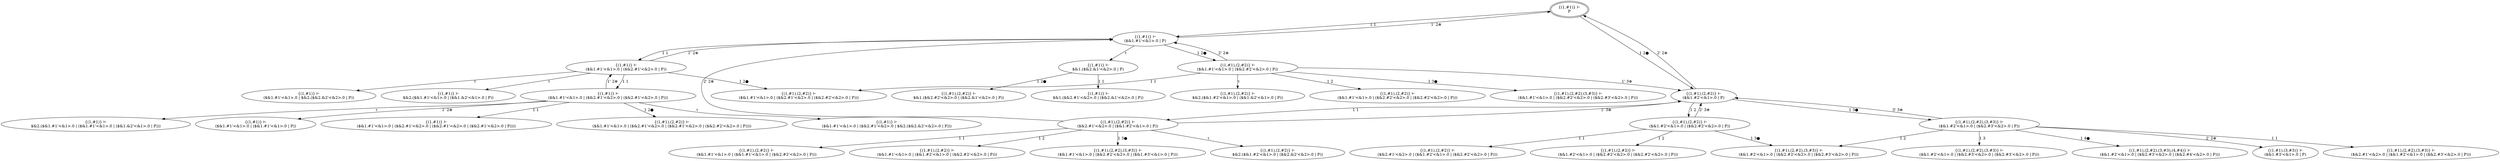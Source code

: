 digraph {
    s0 [peripheries=2,label="{(1,#1)} ⊢
P"]
    s1 [label="{(1,#1)} ⊢
($&1.#1'<&1>.0 | P)"]
    s2 [label="{(1,#1),(2,#2)} ⊢
($&1.#2'<&1>.0 | P)"]
    s3 [label="{(1,#1)} ⊢
($&1.#1'<&1>.0 | ($&2.#1'<&2>.0 | P))"]
    s4 [label="{(1,#1),(2,#2)} ⊢
($&1.#1'<&1>.0 | ($&2.#2'<&2>.0 | P))"]
    s5 [label="{(1,#1)} ⊢
$&1.($&2.&1'<&2>.0 | P)"]
    s6 [label="{(1,#1),(2,#2)} ⊢
($&2.#1'<&2>.0 | ($&1.#2'<&1>.0 | P))"]
    s7 [label="{(1,#1),(2,#2)} ⊢
($&1.#2'<&1>.0 | ($&2.#2'<&2>.0 | P))"]
    s8 [label="{(1,#1),(2,#2),(3,#3)} ⊢
($&1.#2'<&1>.0 | ($&2.#3'<&2>.0 | P))"]
    s9 [label="{(1,#1)} ⊢
($&1.#1'<&1>.0 | ($&2.#1'<&2>.0 | ($&2.#1'<&2>.0 | P)))"]
    s10 [label="{(1,#1),(2,#2)} ⊢
($&1.#1'<&1>.0 | ($&2.#1'<&2>.0 | ($&2.#2'<&2>.0 | P)))"]
    s11 [label="{(1,#1)} ⊢
($&1.#1'<&1>.0 | $&2.($&2.&2'<&2>.0 | P))"]
    s12 [label="{(1,#1)} ⊢
$&2.($&1.#1'<&1>.0 | ($&1.&2'<&1>.0 | P))"]
    s13 [label="{(1,#1),(2,#2)} ⊢
($&1.#1'<&1>.0 | ($&2.#2'<&2>.0 | ($&2.#2'<&2>.0 | P)))"]
    s14 [label="{(1,#1),(2,#2),(3,#3)} ⊢
($&1.#1'<&1>.0 | ($&2.#2'<&2>.0 | ($&2.#3'<&2>.0 | P)))"]
    s15 [label="{(1,#1),(2,#2)} ⊢
$&2.($&1.#2'<&1>.0 | ($&1.&2'<&1>.0 | P))"]
    s16 [label="{(1,#1)} ⊢
$&1.($&2.#1'<&2>.0 | ($&2.&1'<&2>.0 | P))"]
    s17 [label="{(1,#1),(2,#2)} ⊢
$&1.($&2.#2'<&2>.0 | ($&2.&1'<&2>.0 | P))"]
    s18 [label="{(1,#1),(2,#2)} ⊢
($&1.#1'<&1>.0 | ($&1.#1'<&1>.0 | ($&2.#2'<&2>.0 | P)))"]
    s19 [label="{(1,#1),(2,#2)} ⊢
($&1.#1'<&1>.0 | ($&1.#2'<&1>.0 | ($&2.#2'<&2>.0 | P)))"]
    s20 [label="{(1,#1),(2,#2),(3,#3)} ⊢
($&1.#1'<&1>.0 | ($&2.#2'<&2>.0 | ($&1.#3'<&1>.0 | P)))"]
    s21 [label="{(1,#1),(2,#2)} ⊢
$&2.($&1.#2'<&1>.0 | ($&2.&2'<&2>.0 | P))"]
    s22 [label="{(1,#1),(2,#2)} ⊢
($&2.#1'<&2>.0 | ($&1.#2'<&1>.0 | ($&2.#2'<&2>.0 | P)))"]
    s23 [label="{(1,#1),(2,#2)} ⊢
($&1.#2'<&1>.0 | ($&2.#2'<&2>.0 | ($&2.#2'<&2>.0 | P)))"]
    s24 [label="{(1,#1),(2,#2),(3,#3)} ⊢
($&1.#2'<&1>.0 | ($&2.#2'<&2>.0 | ($&2.#3'<&2>.0 | P)))"]
    s25 [label="{(1,#1),(3,#3)} ⊢
($&1.#3'<&1>.0 | P)"]
    s26 [label="{(1,#1),(2,#2),(3,#3)} ⊢
($&2.#1'<&2>.0 | ($&1.#2'<&1>.0 | ($&2.#3'<&2>.0 | P)))"]
    s27 [label="{(1,#1),(2,#2),(3,#3)} ⊢
($&1.#2'<&1>.0 | ($&2.#3'<&2>.0 | ($&2.#3'<&2>.0 | P)))"]
    s28 [label="{(1,#1),(2,#2),(3,#3),(4,#4)} ⊢
($&1.#2'<&1>.0 | ($&2.#3'<&2>.0 | ($&2.#4'<&2>.0 | P)))"]
    s29 [label="{(1,#1)} ⊢
($&1.#1'<&1>.0 | ($&1.#1'<&1>.0 | P))"]
    s30 [label="{(1,#1)} ⊢
($&1.#1'<&1>.0 | ($&2.#1'<&2>.0 | ($&2.#1'<&2>.0 | ($&2.#1'<&2>.0 | P))))"]
    s31 [label="{(1,#1),(2,#2)} ⊢
($&1.#1'<&1>.0 | ($&2.#1'<&2>.0 | ($&2.#1'<&2>.0 | ($&2.#2'<&2>.0 | P))))"]
    s32 [label="{(1,#1)} ⊢
($&1.#1'<&1>.0 | ($&2.#1'<&2>.0 | $&2.($&2.&2'<&2>.0 | P)))"]
    s33 [label="{(1,#1)} ⊢
$&2.($&1.#1'<&1>.0 | ($&1.#1'<&1>.0 | ($&1.&2'<&1>.0 | P)))"]

    s0 -> s1 [label="1 1 "]
    s0 -> s2 [label="1 2● "]
    s1 -> s0 [label="1' 2⊛ "]
    s1 -> s3 [label="1 1 "]
    s1 -> s4 [label="1 2● "]
    s1 -> s5 [label="τ "]
    s2 -> s0 [label="2' 2⊛ "]
    s2 -> s6 [label="1 1 "]
    s2 -> s7 [label="1 2 "]
    s2 -> s8 [label="1 3● "]
    s3 -> s1 [label="1' 2⊛ "]
    s3 -> s9 [label="1 1 "]
    s3 -> s10 [label="1 2● "]
    s3 -> s11 [label="τ "]
    s3 -> s12 [label="τ "]
    s4 -> s2 [label="1' 3⊛ "]
    s4 -> s1 [label="2' 2⊛ "]
    s4 -> s10 [label="1 1 "]
    s4 -> s13 [label="1 2 "]
    s4 -> s14 [label="1 3● "]
    s4 -> s15 [label="τ "]
    s5 -> s16 [label="1 1 "]
    s5 -> s17 [label="1 2● "]
    s6 -> s2 [label="1' 3⊛ "]
    s6 -> s1 [label="2' 2⊛ "]
    s6 -> s18 [label="1 1 "]
    s6 -> s19 [label="1 2 "]
    s6 -> s20 [label="1 3● "]
    s6 -> s21 [label="τ "]
    s7 -> s2 [label="2' 3⊛ "]
    s7 -> s22 [label="1 1 "]
    s7 -> s23 [label="1 2 "]
    s7 -> s24 [label="1 3● "]
    s8 -> s25 [label="2' 2⊛ "]
    s8 -> s2 [label="3' 3⊛ "]
    s8 -> s26 [label="1 1 "]
    s8 -> s24 [label="1 2 "]
    s8 -> s27 [label="1 3 "]
    s8 -> s28 [label="1 4● "]
    s9 -> s29 [label="1' 2⊛ "]
    s9 -> s3 [label="1' 2⊛ "]
    s9 -> s30 [label="1 1 "]
    s9 -> s31 [label="1 2● "]
    s9 -> s32 [label="τ "]
    s9 -> s33 [label="τ "]
}
